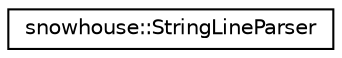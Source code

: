 digraph "Graphical Class Hierarchy"
{
 // INTERACTIVE_SVG=YES
  edge [fontname="Helvetica",fontsize="10",labelfontname="Helvetica",labelfontsize="10"];
  node [fontname="Helvetica",fontsize="10",shape=record];
  rankdir="LR";
  Node0 [label="snowhouse::StringLineParser",height=0.2,width=0.4,color="black", fillcolor="white", style="filled",URL="$structsnowhouse_1_1StringLineParser.html"];
}
